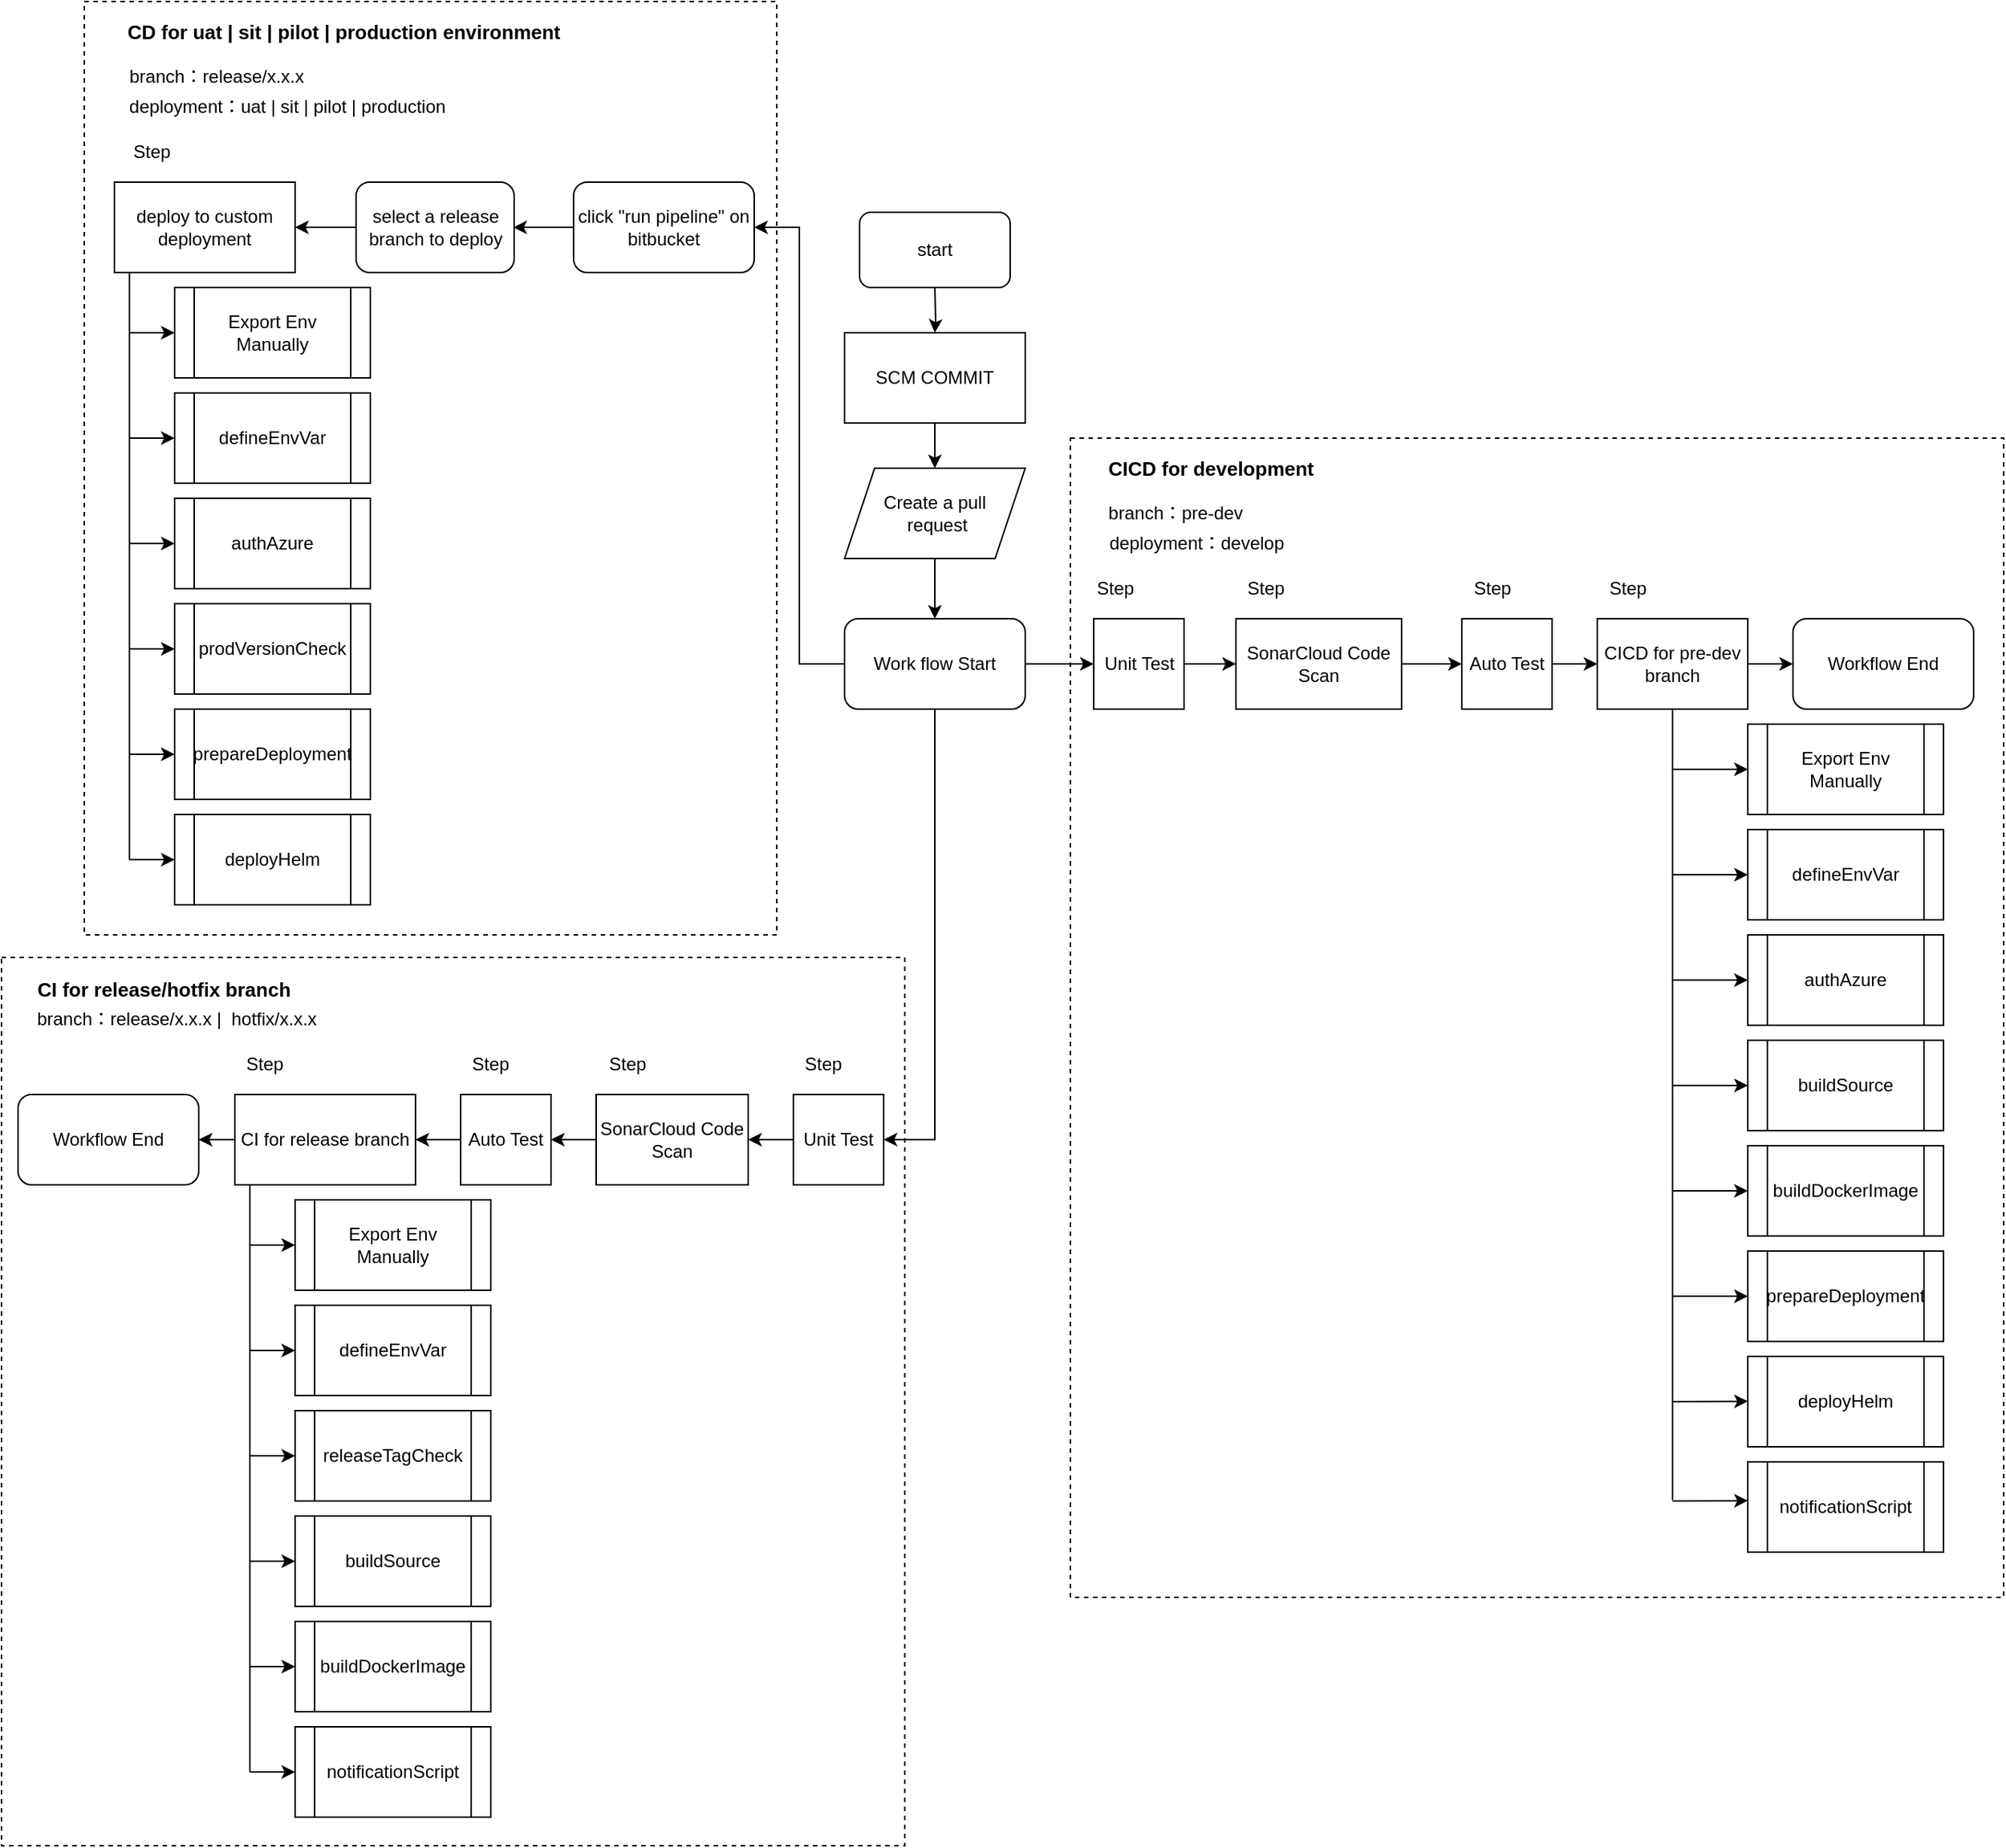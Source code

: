 <mxfile version="13.10.1" type="github">
  <diagram id="6a731a19-8d31-9384-78a2-239565b7b9f0" name="Page-1">
    <mxGraphModel dx="1821" dy="2028" grid="1" gridSize="10" guides="1" tooltips="1" connect="1" arrows="1" fold="1" page="1" pageScale="1" pageWidth="1169" pageHeight="827" background="#ffffff" math="0" shadow="0">
      <root>
        <mxCell id="0" />
        <mxCell id="1" parent="0" />
        <mxCell id="Xp_F8eB2ixiUf06vyhHW-21" value="" style="rounded=0;whiteSpace=wrap;html=1;dashed=1;fillColor=none;" vertex="1" parent="1">
          <mxGeometry x="630" y="-640" width="620" height="770" as="geometry" />
        </mxCell>
        <mxCell id="Xp_F8eB2ixiUf06vyhHW-13" value="" style="rounded=0;whiteSpace=wrap;html=1;dashed=1;fillColor=none;" vertex="1" parent="1">
          <mxGeometry x="-80" y="-295" width="600" height="590" as="geometry" />
        </mxCell>
        <mxCell id="GO7fzhzILklxyF-hlyMG-145" value="" style="edgeStyle=orthogonalEdgeStyle;rounded=0;orthogonalLoop=1;jettySize=auto;html=1;" parent="1" target="GO7fzhzILklxyF-hlyMG-144" edge="1">
          <mxGeometry relative="1" as="geometry">
            <mxPoint x="540.0" y="-740.0" as="sourcePoint" />
          </mxGeometry>
        </mxCell>
        <mxCell id="GO7fzhzILklxyF-hlyMG-143" value="start" style="rounded=1;whiteSpace=wrap;html=1;" parent="1" vertex="1">
          <mxGeometry x="490" y="-790" width="100" height="50" as="geometry" />
        </mxCell>
        <mxCell id="GO7fzhzILklxyF-hlyMG-148" value="" style="edgeStyle=orthogonalEdgeStyle;rounded=0;orthogonalLoop=1;jettySize=auto;html=1;" parent="1" source="GO7fzhzILklxyF-hlyMG-144" target="GO7fzhzILklxyF-hlyMG-146" edge="1">
          <mxGeometry relative="1" as="geometry" />
        </mxCell>
        <mxCell id="GO7fzhzILklxyF-hlyMG-144" value="SCM COMMIT" style="rounded=0;whiteSpace=wrap;html=1;" parent="1" vertex="1">
          <mxGeometry x="480" y="-710" width="120" height="60" as="geometry" />
        </mxCell>
        <mxCell id="GO7fzhzILklxyF-hlyMG-150" style="edgeStyle=orthogonalEdgeStyle;rounded=0;orthogonalLoop=1;jettySize=auto;html=1;exitX=0.5;exitY=1;exitDx=0;exitDy=0;entryX=0.5;entryY=0;entryDx=0;entryDy=0;" parent="1" source="GO7fzhzILklxyF-hlyMG-146" target="GO7fzhzILklxyF-hlyMG-149" edge="1">
          <mxGeometry relative="1" as="geometry" />
        </mxCell>
        <mxCell id="GO7fzhzILklxyF-hlyMG-146" value="Create a pull&lt;br&gt;&amp;nbsp;request" style="shape=parallelogram;perimeter=parallelogramPerimeter;whiteSpace=wrap;html=1;fixedSize=1;" parent="1" vertex="1">
          <mxGeometry x="480" y="-620" width="120" height="60" as="geometry" />
        </mxCell>
        <mxCell id="GO7fzhzILklxyF-hlyMG-149" value="Work flow Start" style="rounded=1;whiteSpace=wrap;html=1;" parent="1" vertex="1">
          <mxGeometry x="480" y="-520" width="120" height="60" as="geometry" />
        </mxCell>
        <mxCell id="GO7fzhzILklxyF-hlyMG-163" value="" style="edgeStyle=orthogonalEdgeStyle;rounded=0;orthogonalLoop=1;jettySize=auto;html=1;" parent="1" source="GO7fzhzILklxyF-hlyMG-151" target="GO7fzhzILklxyF-hlyMG-162" edge="1">
          <mxGeometry relative="1" as="geometry" />
        </mxCell>
        <mxCell id="GO7fzhzILklxyF-hlyMG-151" value="&lt;span&gt;SonarCloud Code Scan&lt;/span&gt;" style="rounded=0;whiteSpace=wrap;html=1;" parent="1" vertex="1">
          <mxGeometry x="740" y="-520" width="110" height="60" as="geometry" />
        </mxCell>
        <mxCell id="GO7fzhzILklxyF-hlyMG-152" value="Step" style="text;html=1;strokeColor=none;fillColor=none;align=center;verticalAlign=middle;whiteSpace=wrap;rounded=0;" parent="1" vertex="1">
          <mxGeometry x="740" y="-550" width="40" height="20" as="geometry" />
        </mxCell>
        <mxCell id="GO7fzhzILklxyF-hlyMG-161" style="edgeStyle=orthogonalEdgeStyle;rounded=0;orthogonalLoop=1;jettySize=auto;html=1;exitX=1;exitY=0.5;exitDx=0;exitDy=0;entryX=0.5;entryY=1;entryDx=0;entryDy=0;" parent="1" source="GO7fzhzILklxyF-hlyMG-149" target="Xp_F8eB2ixiUf06vyhHW-100" edge="1">
          <mxGeometry relative="1" as="geometry">
            <mxPoint x="585" y="-390" as="sourcePoint" />
            <mxPoint x="640" y="-490" as="targetPoint" />
          </mxGeometry>
        </mxCell>
        <mxCell id="GO7fzhzILklxyF-hlyMG-166" value="" style="edgeStyle=orthogonalEdgeStyle;rounded=0;orthogonalLoop=1;jettySize=auto;html=1;" parent="1" source="GO7fzhzILklxyF-hlyMG-162" target="GO7fzhzILklxyF-hlyMG-165" edge="1">
          <mxGeometry relative="1" as="geometry" />
        </mxCell>
        <mxCell id="GO7fzhzILklxyF-hlyMG-162" value="Auto Test" style="whiteSpace=wrap;html=1;rounded=0;direction=south;" parent="1" vertex="1">
          <mxGeometry x="890" y="-520" width="60" height="60" as="geometry" />
        </mxCell>
        <mxCell id="GO7fzhzILklxyF-hlyMG-164" value="Step" style="text;html=1;align=center;verticalAlign=middle;resizable=0;points=[];autosize=1;" parent="1" vertex="1">
          <mxGeometry x="890" y="-550" width="40" height="20" as="geometry" />
        </mxCell>
        <mxCell id="GO7fzhzILklxyF-hlyMG-165" value="CICD for pre-dev branch" style="whiteSpace=wrap;html=1;rounded=0;" parent="1" vertex="1">
          <mxGeometry x="980" y="-520" width="100" height="60" as="geometry" />
        </mxCell>
        <mxCell id="GO7fzhzILklxyF-hlyMG-167" value="Step" style="text;html=1;align=center;verticalAlign=middle;resizable=0;points=[];autosize=1;" parent="1" vertex="1">
          <mxGeometry x="980" y="-550" width="40" height="20" as="geometry" />
        </mxCell>
        <mxCell id="GO7fzhzILklxyF-hlyMG-170" value="" style="endArrow=none;html=1;entryX=0.5;entryY=1;entryDx=0;entryDy=0;" parent="1" target="GO7fzhzILklxyF-hlyMG-165" edge="1">
          <mxGeometry width="50" height="50" relative="1" as="geometry">
            <mxPoint x="1030" as="sourcePoint" />
            <mxPoint x="1119.5" y="-430" as="targetPoint" />
            <Array as="points">
              <mxPoint x="1030" y="70" />
            </Array>
          </mxGeometry>
        </mxCell>
        <mxCell id="GO7fzhzILklxyF-hlyMG-172" value="" style="endArrow=classic;html=1;entryX=0;entryY=0.5;entryDx=0;entryDy=0;" parent="1" edge="1" target="GO7fzhzILklxyF-hlyMG-175">
          <mxGeometry width="50" height="50" relative="1" as="geometry">
            <mxPoint x="1030" y="-420" as="sourcePoint" />
            <mxPoint x="1110" y="-420" as="targetPoint" />
          </mxGeometry>
        </mxCell>
        <mxCell id="GO7fzhzILklxyF-hlyMG-173" value="" style="endArrow=classic;html=1;entryX=0;entryY=0.5;entryDx=0;entryDy=0;" parent="1" edge="1" target="GO7fzhzILklxyF-hlyMG-176">
          <mxGeometry width="50" height="50" relative="1" as="geometry">
            <mxPoint x="1030" y="-350" as="sourcePoint" />
            <mxPoint x="1110" y="-350" as="targetPoint" />
          </mxGeometry>
        </mxCell>
        <mxCell id="GO7fzhzILklxyF-hlyMG-174" value="" style="endArrow=classic;html=1;entryX=0;entryY=0.5;entryDx=0;entryDy=0;entryPerimeter=0;" parent="1" edge="1" target="GO7fzhzILklxyF-hlyMG-177">
          <mxGeometry width="50" height="50" relative="1" as="geometry">
            <mxPoint x="1030" y="-280" as="sourcePoint" />
            <mxPoint x="1110" y="-280" as="targetPoint" />
          </mxGeometry>
        </mxCell>
        <mxCell id="GO7fzhzILklxyF-hlyMG-175" value="Export Env Manually" style="shape=process;whiteSpace=wrap;html=1;backgroundOutline=1;" parent="1" vertex="1">
          <mxGeometry x="1080" y="-450" width="130" height="60" as="geometry" />
        </mxCell>
        <mxCell id="GO7fzhzILklxyF-hlyMG-176" value="defineEnvVar" style="shape=process;whiteSpace=wrap;html=1;backgroundOutline=1;" parent="1" vertex="1">
          <mxGeometry x="1080" y="-380" width="130" height="60" as="geometry" />
        </mxCell>
        <mxCell id="GO7fzhzILklxyF-hlyMG-177" value="authAzure" style="shape=process;whiteSpace=wrap;html=1;backgroundOutline=1;" parent="1" vertex="1">
          <mxGeometry x="1080" y="-310" width="130" height="60" as="geometry" />
        </mxCell>
        <mxCell id="GO7fzhzILklxyF-hlyMG-178" value="" style="endArrow=classic;html=1;entryX=0;entryY=0.5;entryDx=0;entryDy=0;" parent="1" edge="1" target="GO7fzhzILklxyF-hlyMG-179">
          <mxGeometry width="50" height="50" relative="1" as="geometry">
            <mxPoint x="1030" y="-210" as="sourcePoint" />
            <mxPoint x="1110" y="-210" as="targetPoint" />
          </mxGeometry>
        </mxCell>
        <mxCell id="GO7fzhzILklxyF-hlyMG-179" value="buildSource" style="shape=process;whiteSpace=wrap;html=1;backgroundOutline=1;" parent="1" vertex="1">
          <mxGeometry x="1080" y="-240" width="130" height="60" as="geometry" />
        </mxCell>
        <mxCell id="Xp_F8eB2ixiUf06vyhHW-60" style="edgeStyle=orthogonalEdgeStyle;rounded=0;orthogonalLoop=1;jettySize=auto;html=1;exitX=0.5;exitY=1;exitDx=0;exitDy=0;entryX=0.5;entryY=0;entryDx=0;entryDy=0;" edge="1" parent="1" source="GO7fzhzILklxyF-hlyMG-149" target="Xp_F8eB2ixiUf06vyhHW-106">
          <mxGeometry relative="1" as="geometry">
            <mxPoint x="540" y="-370" as="sourcePoint" />
            <mxPoint x="529.8" y="-202.32" as="targetPoint" />
            <Array as="points">
              <mxPoint x="540" y="-174" />
            </Array>
          </mxGeometry>
        </mxCell>
        <mxCell id="Xp_F8eB2ixiUf06vyhHW-83" value="" style="edgeStyle=orthogonalEdgeStyle;rounded=0;orthogonalLoop=1;jettySize=auto;html=1;exitX=0;exitY=0.5;exitDx=0;exitDy=0;entryX=1;entryY=0.5;entryDx=0;entryDy=0;" edge="1" parent="1" source="GO7fzhzILklxyF-hlyMG-149" target="Xp_F8eB2ixiUf06vyhHW-92">
          <mxGeometry relative="1" as="geometry">
            <mxPoint x="370" y="-790" as="targetPoint" />
            <Array as="points">
              <mxPoint x="450" y="-490" />
              <mxPoint x="450" y="-780" />
            </Array>
          </mxGeometry>
        </mxCell>
        <mxCell id="Xp_F8eB2ixiUf06vyhHW-1" value="buildDockerImage" style="shape=process;whiteSpace=wrap;html=1;backgroundOutline=1;" vertex="1" parent="1">
          <mxGeometry x="1080" y="-170" width="130" height="60" as="geometry" />
        </mxCell>
        <mxCell id="Xp_F8eB2ixiUf06vyhHW-2" value="" style="endArrow=classic;html=1;" edge="1" parent="1">
          <mxGeometry width="50" height="50" relative="1" as="geometry">
            <mxPoint x="1030" y="-140" as="sourcePoint" />
            <mxPoint x="1080" y="-140" as="targetPoint" />
          </mxGeometry>
        </mxCell>
        <mxCell id="Xp_F8eB2ixiUf06vyhHW-3" value="" style="endArrow=classic;html=1;entryX=0;entryY=0.5;entryDx=0;entryDy=0;" edge="1" parent="1" target="Xp_F8eB2ixiUf06vyhHW-4">
          <mxGeometry width="50" height="50" relative="1" as="geometry">
            <mxPoint x="1030" y="-70" as="sourcePoint" />
            <mxPoint x="1110" y="-70" as="targetPoint" />
          </mxGeometry>
        </mxCell>
        <mxCell id="Xp_F8eB2ixiUf06vyhHW-4" value="prepareDeployment" style="shape=process;whiteSpace=wrap;html=1;backgroundOutline=1;" vertex="1" parent="1">
          <mxGeometry x="1080" y="-100" width="130" height="60" as="geometry" />
        </mxCell>
        <mxCell id="Xp_F8eB2ixiUf06vyhHW-5" value="deployHelm" style="shape=process;whiteSpace=wrap;html=1;backgroundOutline=1;" vertex="1" parent="1">
          <mxGeometry x="1080" y="-30" width="130" height="60" as="geometry" />
        </mxCell>
        <mxCell id="Xp_F8eB2ixiUf06vyhHW-6" value="" style="endArrow=classic;html=1;" edge="1" parent="1">
          <mxGeometry width="50" height="50" relative="1" as="geometry">
            <mxPoint x="1030" as="sourcePoint" />
            <mxPoint x="1080" y="-0.21" as="targetPoint" />
          </mxGeometry>
        </mxCell>
        <mxCell id="Xp_F8eB2ixiUf06vyhHW-14" value="branch：pre-dev" style="text;html=1;strokeColor=none;fillColor=none;align=center;verticalAlign=middle;whiteSpace=wrap;rounded=0;dashed=1;" vertex="1" parent="1">
          <mxGeometry x="640" y="-600" width="120" height="20" as="geometry" />
        </mxCell>
        <mxCell id="Xp_F8eB2ixiUf06vyhHW-15" value="deployment：develop" style="text;html=1;strokeColor=none;fillColor=none;align=center;verticalAlign=middle;whiteSpace=wrap;rounded=0;dashed=1;" vertex="1" parent="1">
          <mxGeometry x="654" y="-580" width="120" height="20" as="geometry" />
        </mxCell>
        <mxCell id="Xp_F8eB2ixiUf06vyhHW-9" value="Workflow End" style="rounded=1;whiteSpace=wrap;html=1;" vertex="1" parent="1">
          <mxGeometry x="1110" y="-520" width="120" height="60" as="geometry" />
        </mxCell>
        <mxCell id="Xp_F8eB2ixiUf06vyhHW-17" value="" style="edgeStyle=orthogonalEdgeStyle;rounded=0;orthogonalLoop=1;jettySize=auto;html=1;" edge="1" parent="1" source="GO7fzhzILklxyF-hlyMG-165" target="Xp_F8eB2ixiUf06vyhHW-9">
          <mxGeometry relative="1" as="geometry">
            <mxPoint x="1120" y="-490" as="sourcePoint" />
            <mxPoint x="1240" y="-490" as="targetPoint" />
          </mxGeometry>
        </mxCell>
        <mxCell id="Xp_F8eB2ixiUf06vyhHW-104" value="" style="edgeStyle=orthogonalEdgeStyle;rounded=0;orthogonalLoop=1;jettySize=auto;html=1;" edge="1" parent="1" source="Xp_F8eB2ixiUf06vyhHW-19" target="Xp_F8eB2ixiUf06vyhHW-103">
          <mxGeometry relative="1" as="geometry" />
        </mxCell>
        <mxCell id="Xp_F8eB2ixiUf06vyhHW-19" value="CI for release branch" style="whiteSpace=wrap;html=1;" vertex="1" parent="1">
          <mxGeometry x="75" y="-204" width="120" height="60" as="geometry" />
        </mxCell>
        <mxCell id="Xp_F8eB2ixiUf06vyhHW-33" value="" style="endArrow=none;html=1;entryX=0.5;entryY=1;entryDx=0;entryDy=0;" edge="1" parent="1">
          <mxGeometry width="50" height="50" relative="1" as="geometry">
            <mxPoint x="85" y="246" as="sourcePoint" />
            <mxPoint x="85" y="-144" as="targetPoint" />
          </mxGeometry>
        </mxCell>
        <mxCell id="Xp_F8eB2ixiUf06vyhHW-34" value="" style="endArrow=classic;html=1;entryX=0;entryY=0.5;entryDx=0;entryDy=0;" edge="1" parent="1" target="Xp_F8eB2ixiUf06vyhHW-37">
          <mxGeometry width="50" height="50" relative="1" as="geometry">
            <mxPoint x="85" y="-104" as="sourcePoint" />
            <mxPoint x="165" y="-104" as="targetPoint" />
          </mxGeometry>
        </mxCell>
        <mxCell id="Xp_F8eB2ixiUf06vyhHW-35" value="" style="endArrow=classic;html=1;entryX=0;entryY=0.5;entryDx=0;entryDy=0;" edge="1" parent="1" target="Xp_F8eB2ixiUf06vyhHW-38">
          <mxGeometry width="50" height="50" relative="1" as="geometry">
            <mxPoint x="85" y="-34" as="sourcePoint" />
            <mxPoint x="165" y="-34" as="targetPoint" />
          </mxGeometry>
        </mxCell>
        <mxCell id="Xp_F8eB2ixiUf06vyhHW-36" value="" style="endArrow=classic;html=1;entryX=0;entryY=0.5;entryDx=0;entryDy=0;entryPerimeter=0;" edge="1" parent="1" target="Xp_F8eB2ixiUf06vyhHW-39">
          <mxGeometry width="50" height="50" relative="1" as="geometry">
            <mxPoint x="85" y="36" as="sourcePoint" />
            <mxPoint x="165" y="36" as="targetPoint" />
          </mxGeometry>
        </mxCell>
        <mxCell id="Xp_F8eB2ixiUf06vyhHW-37" value="Export Env Manually" style="shape=process;whiteSpace=wrap;html=1;backgroundOutline=1;" vertex="1" parent="1">
          <mxGeometry x="115" y="-134" width="130" height="60" as="geometry" />
        </mxCell>
        <mxCell id="Xp_F8eB2ixiUf06vyhHW-38" value="defineEnvVar" style="shape=process;whiteSpace=wrap;html=1;backgroundOutline=1;" vertex="1" parent="1">
          <mxGeometry x="115" y="-64" width="130" height="60" as="geometry" />
        </mxCell>
        <mxCell id="Xp_F8eB2ixiUf06vyhHW-39" value="releaseTagCheck" style="shape=process;whiteSpace=wrap;html=1;backgroundOutline=1;" vertex="1" parent="1">
          <mxGeometry x="115" y="6" width="130" height="60" as="geometry" />
        </mxCell>
        <mxCell id="Xp_F8eB2ixiUf06vyhHW-40" value="" style="endArrow=classic;html=1;entryX=0;entryY=0.5;entryDx=0;entryDy=0;" edge="1" parent="1" target="Xp_F8eB2ixiUf06vyhHW-41">
          <mxGeometry width="50" height="50" relative="1" as="geometry">
            <mxPoint x="85" y="106" as="sourcePoint" />
            <mxPoint x="165" y="106" as="targetPoint" />
          </mxGeometry>
        </mxCell>
        <mxCell id="Xp_F8eB2ixiUf06vyhHW-41" value="buildSource" style="shape=process;whiteSpace=wrap;html=1;backgroundOutline=1;" vertex="1" parent="1">
          <mxGeometry x="115" y="76" width="130" height="60" as="geometry" />
        </mxCell>
        <mxCell id="Xp_F8eB2ixiUf06vyhHW-42" value="buildDockerImage" style="shape=process;whiteSpace=wrap;html=1;backgroundOutline=1;" vertex="1" parent="1">
          <mxGeometry x="115" y="146" width="130" height="60" as="geometry" />
        </mxCell>
        <mxCell id="Xp_F8eB2ixiUf06vyhHW-43" value="" style="endArrow=classic;html=1;" edge="1" parent="1">
          <mxGeometry width="50" height="50" relative="1" as="geometry">
            <mxPoint x="85" y="176" as="sourcePoint" />
            <mxPoint x="115" y="176" as="targetPoint" />
          </mxGeometry>
        </mxCell>
        <mxCell id="Xp_F8eB2ixiUf06vyhHW-44" value="" style="endArrow=classic;html=1;entryX=0;entryY=0.5;entryDx=0;entryDy=0;" edge="1" parent="1" target="Xp_F8eB2ixiUf06vyhHW-45">
          <mxGeometry width="50" height="50" relative="1" as="geometry">
            <mxPoint x="85" y="246" as="sourcePoint" />
            <mxPoint x="165" y="246" as="targetPoint" />
          </mxGeometry>
        </mxCell>
        <mxCell id="Xp_F8eB2ixiUf06vyhHW-45" value="notificationScript" style="shape=process;whiteSpace=wrap;html=1;backgroundOutline=1;" vertex="1" parent="1">
          <mxGeometry x="115" y="216" width="130" height="60" as="geometry" />
        </mxCell>
        <mxCell id="Xp_F8eB2ixiUf06vyhHW-48" value="branch：release/x.x.x |&amp;nbsp; hotfix/x.x.x" style="text;html=1;strokeColor=none;fillColor=none;align=center;verticalAlign=middle;whiteSpace=wrap;rounded=0;dashed=1;" vertex="1" parent="1">
          <mxGeometry x="-63" y="-264" width="199" height="20" as="geometry" />
        </mxCell>
        <mxCell id="Xp_F8eB2ixiUf06vyhHW-49" value="deployment：uat | sit | pilot | production" style="text;html=1;strokeColor=none;fillColor=none;align=center;verticalAlign=middle;whiteSpace=wrap;rounded=0;dashed=1;" vertex="1" parent="1">
          <mxGeometry y="-870" width="220" height="20" as="geometry" />
        </mxCell>
        <mxCell id="Xp_F8eB2ixiUf06vyhHW-50" value="notificationScript" style="shape=process;whiteSpace=wrap;html=1;backgroundOutline=1;" vertex="1" parent="1">
          <mxGeometry x="1080" y="40" width="130" height="60" as="geometry" />
        </mxCell>
        <mxCell id="Xp_F8eB2ixiUf06vyhHW-51" value="" style="endArrow=classic;html=1;" edge="1" parent="1">
          <mxGeometry width="50" height="50" relative="1" as="geometry">
            <mxPoint x="1030" y="66" as="sourcePoint" />
            <mxPoint x="1080" y="65.79" as="targetPoint" />
          </mxGeometry>
        </mxCell>
        <mxCell id="Xp_F8eB2ixiUf06vyhHW-56" value="" style="edgeStyle=orthogonalEdgeStyle;rounded=0;orthogonalLoop=1;jettySize=auto;html=1;" edge="1" parent="1" source="Xp_F8eB2ixiUf06vyhHW-54" target="Xp_F8eB2ixiUf06vyhHW-55">
          <mxGeometry relative="1" as="geometry" />
        </mxCell>
        <mxCell id="Xp_F8eB2ixiUf06vyhHW-54" value="&lt;span&gt;SonarCloud Code Scan&lt;/span&gt;" style="rounded=0;whiteSpace=wrap;html=1;" vertex="1" parent="1">
          <mxGeometry x="315" y="-204" width="101" height="60" as="geometry" />
        </mxCell>
        <mxCell id="Xp_F8eB2ixiUf06vyhHW-58" style="edgeStyle=orthogonalEdgeStyle;rounded=0;orthogonalLoop=1;jettySize=auto;html=1;exitX=0.5;exitY=1;exitDx=0;exitDy=0;entryX=1;entryY=0.5;entryDx=0;entryDy=0;" edge="1" parent="1" source="Xp_F8eB2ixiUf06vyhHW-55" target="Xp_F8eB2ixiUf06vyhHW-19">
          <mxGeometry relative="1" as="geometry" />
        </mxCell>
        <mxCell id="Xp_F8eB2ixiUf06vyhHW-55" value="Auto Test" style="whiteSpace=wrap;html=1;rounded=0;direction=south;" vertex="1" parent="1">
          <mxGeometry x="225" y="-204" width="60" height="60" as="geometry" />
        </mxCell>
        <mxCell id="Xp_F8eB2ixiUf06vyhHW-62" value="" style="rounded=0;whiteSpace=wrap;html=1;dashed=1;fillColor=none;" vertex="1" parent="1">
          <mxGeometry x="-25" y="-930" width="460" height="620" as="geometry" />
        </mxCell>
        <mxCell id="Xp_F8eB2ixiUf06vyhHW-63" value="deploy to custom deployment" style="whiteSpace=wrap;html=1;" vertex="1" parent="1">
          <mxGeometry x="-5" y="-810" width="120" height="60" as="geometry" />
        </mxCell>
        <mxCell id="Xp_F8eB2ixiUf06vyhHW-64" value="" style="endArrow=none;html=1;entryX=0.5;entryY=1;entryDx=0;entryDy=0;" edge="1" parent="1">
          <mxGeometry width="50" height="50" relative="1" as="geometry">
            <mxPoint x="5" y="-360" as="sourcePoint" />
            <mxPoint x="5" y="-750" as="targetPoint" />
          </mxGeometry>
        </mxCell>
        <mxCell id="Xp_F8eB2ixiUf06vyhHW-65" value="" style="endArrow=classic;html=1;entryX=0;entryY=0.5;entryDx=0;entryDy=0;" edge="1" parent="1" target="Xp_F8eB2ixiUf06vyhHW-68">
          <mxGeometry width="50" height="50" relative="1" as="geometry">
            <mxPoint x="5" y="-710" as="sourcePoint" />
            <mxPoint x="85" y="-710" as="targetPoint" />
          </mxGeometry>
        </mxCell>
        <mxCell id="Xp_F8eB2ixiUf06vyhHW-66" value="" style="endArrow=classic;html=1;entryX=0;entryY=0.5;entryDx=0;entryDy=0;" edge="1" parent="1" target="Xp_F8eB2ixiUf06vyhHW-69">
          <mxGeometry width="50" height="50" relative="1" as="geometry">
            <mxPoint x="5" y="-640" as="sourcePoint" />
            <mxPoint x="85" y="-640" as="targetPoint" />
          </mxGeometry>
        </mxCell>
        <mxCell id="Xp_F8eB2ixiUf06vyhHW-67" value="" style="endArrow=classic;html=1;entryX=0;entryY=0.5;entryDx=0;entryDy=0;entryPerimeter=0;" edge="1" parent="1" target="Xp_F8eB2ixiUf06vyhHW-70">
          <mxGeometry width="50" height="50" relative="1" as="geometry">
            <mxPoint x="5" y="-570" as="sourcePoint" />
            <mxPoint x="85" y="-570" as="targetPoint" />
          </mxGeometry>
        </mxCell>
        <mxCell id="Xp_F8eB2ixiUf06vyhHW-68" value="Export Env Manually" style="shape=process;whiteSpace=wrap;html=1;backgroundOutline=1;" vertex="1" parent="1">
          <mxGeometry x="35" y="-740" width="130" height="60" as="geometry" />
        </mxCell>
        <mxCell id="Xp_F8eB2ixiUf06vyhHW-69" value="defineEnvVar" style="shape=process;whiteSpace=wrap;html=1;backgroundOutline=1;" vertex="1" parent="1">
          <mxGeometry x="35" y="-670" width="130" height="60" as="geometry" />
        </mxCell>
        <mxCell id="Xp_F8eB2ixiUf06vyhHW-70" value="authAzure" style="shape=process;whiteSpace=wrap;html=1;backgroundOutline=1;" vertex="1" parent="1">
          <mxGeometry x="35" y="-600" width="130" height="60" as="geometry" />
        </mxCell>
        <mxCell id="Xp_F8eB2ixiUf06vyhHW-71" value="" style="endArrow=classic;html=1;entryX=0;entryY=0.5;entryDx=0;entryDy=0;" edge="1" parent="1" target="Xp_F8eB2ixiUf06vyhHW-72">
          <mxGeometry width="50" height="50" relative="1" as="geometry">
            <mxPoint x="5" y="-500" as="sourcePoint" />
            <mxPoint x="85" y="-500" as="targetPoint" />
          </mxGeometry>
        </mxCell>
        <mxCell id="Xp_F8eB2ixiUf06vyhHW-72" value="prodVersionCheck" style="shape=process;whiteSpace=wrap;html=1;backgroundOutline=1;" vertex="1" parent="1">
          <mxGeometry x="35" y="-530" width="130" height="60" as="geometry" />
        </mxCell>
        <mxCell id="Xp_F8eB2ixiUf06vyhHW-73" value="prepareDeployment" style="shape=process;whiteSpace=wrap;html=1;backgroundOutline=1;" vertex="1" parent="1">
          <mxGeometry x="35" y="-460" width="130" height="60" as="geometry" />
        </mxCell>
        <mxCell id="Xp_F8eB2ixiUf06vyhHW-74" value="" style="endArrow=classic;html=1;" edge="1" parent="1">
          <mxGeometry width="50" height="50" relative="1" as="geometry">
            <mxPoint x="5" y="-430" as="sourcePoint" />
            <mxPoint x="35" y="-430" as="targetPoint" />
          </mxGeometry>
        </mxCell>
        <mxCell id="Xp_F8eB2ixiUf06vyhHW-75" value="" style="endArrow=classic;html=1;entryX=0;entryY=0.5;entryDx=0;entryDy=0;" edge="1" parent="1" target="Xp_F8eB2ixiUf06vyhHW-76">
          <mxGeometry width="50" height="50" relative="1" as="geometry">
            <mxPoint x="5" y="-360" as="sourcePoint" />
            <mxPoint x="85" y="-360" as="targetPoint" />
          </mxGeometry>
        </mxCell>
        <mxCell id="Xp_F8eB2ixiUf06vyhHW-76" value="deployHelm" style="shape=process;whiteSpace=wrap;html=1;backgroundOutline=1;" vertex="1" parent="1">
          <mxGeometry x="35" y="-390" width="130" height="60" as="geometry" />
        </mxCell>
        <mxCell id="Xp_F8eB2ixiUf06vyhHW-84" value="Step" style="text;html=1;strokeColor=none;fillColor=none;align=center;verticalAlign=middle;whiteSpace=wrap;rounded=0;" vertex="1" parent="1">
          <mxGeometry x="316" y="-234" width="40" height="20" as="geometry" />
        </mxCell>
        <mxCell id="Xp_F8eB2ixiUf06vyhHW-85" value="Step" style="text;html=1;strokeColor=none;fillColor=none;align=center;verticalAlign=middle;whiteSpace=wrap;rounded=0;" vertex="1" parent="1">
          <mxGeometry x="225" y="-234" width="40" height="20" as="geometry" />
        </mxCell>
        <mxCell id="Xp_F8eB2ixiUf06vyhHW-86" value="Step" style="text;html=1;strokeColor=none;fillColor=none;align=center;verticalAlign=middle;whiteSpace=wrap;rounded=0;" vertex="1" parent="1">
          <mxGeometry x="75" y="-234" width="40" height="20" as="geometry" />
        </mxCell>
        <mxCell id="Xp_F8eB2ixiUf06vyhHW-87" value="Step" style="text;html=1;strokeColor=none;fillColor=none;align=center;verticalAlign=middle;whiteSpace=wrap;rounded=0;" vertex="1" parent="1">
          <mxGeometry y="-840" width="40" height="20" as="geometry" />
        </mxCell>
        <mxCell id="Xp_F8eB2ixiUf06vyhHW-93" value="" style="edgeStyle=orthogonalEdgeStyle;rounded=0;orthogonalLoop=1;jettySize=auto;html=1;" edge="1" parent="1" source="Xp_F8eB2ixiUf06vyhHW-92">
          <mxGeometry relative="1" as="geometry">
            <mxPoint x="259.98" y="-779.941" as="targetPoint" />
          </mxGeometry>
        </mxCell>
        <mxCell id="Xp_F8eB2ixiUf06vyhHW-92" value="click &quot;run pipeline&quot; on bitbucket" style="whiteSpace=wrap;html=1;rounded=1;" vertex="1" parent="1">
          <mxGeometry x="300" y="-810" width="120" height="60" as="geometry" />
        </mxCell>
        <mxCell id="Xp_F8eB2ixiUf06vyhHW-94" value="&lt;b&gt;&lt;font style=&quot;font-size: 13px&quot;&gt;CICD for development&lt;/font&gt;&lt;/b&gt;" style="text;html=1;strokeColor=none;fillColor=none;align=center;verticalAlign=middle;whiteSpace=wrap;rounded=0;dashed=1;" vertex="1" parent="1">
          <mxGeometry x="645.5" y="-630" width="154.5" height="20" as="geometry" />
        </mxCell>
        <mxCell id="Xp_F8eB2ixiUf06vyhHW-95" value="&lt;b&gt;&lt;font style=&quot;font-size: 13px&quot;&gt;CI for release/hotfix branch&lt;/font&gt;&lt;/b&gt;" style="text;html=1;strokeColor=none;fillColor=none;align=center;verticalAlign=middle;whiteSpace=wrap;rounded=0;dashed=1;" vertex="1" parent="1">
          <mxGeometry x="-64" y="-284" width="184" height="20" as="geometry" />
        </mxCell>
        <mxCell id="Xp_F8eB2ixiUf06vyhHW-97" value="&lt;b&gt;&lt;font style=&quot;font-size: 13px&quot;&gt;CD for uat | sit | pilot | production environment&lt;/font&gt;&lt;/b&gt;" style="text;html=1;strokeColor=none;fillColor=none;align=center;verticalAlign=middle;whiteSpace=wrap;rounded=0;dashed=1;" vertex="1" parent="1">
          <mxGeometry x="-5" y="-920" width="305" height="20" as="geometry" />
        </mxCell>
        <mxCell id="Xp_F8eB2ixiUf06vyhHW-98" value="branch：release/x.x.x" style="text;html=1;strokeColor=none;fillColor=none;align=center;verticalAlign=middle;whiteSpace=wrap;rounded=0;dashed=1;" vertex="1" parent="1">
          <mxGeometry x="3" y="-890" width="120" height="20" as="geometry" />
        </mxCell>
        <mxCell id="Xp_F8eB2ixiUf06vyhHW-101" value="" style="edgeStyle=orthogonalEdgeStyle;rounded=0;orthogonalLoop=1;jettySize=auto;html=1;entryX=0;entryY=0.5;entryDx=0;entryDy=0;" edge="1" parent="1" source="Xp_F8eB2ixiUf06vyhHW-100" target="GO7fzhzILklxyF-hlyMG-151">
          <mxGeometry relative="1" as="geometry" />
        </mxCell>
        <mxCell id="Xp_F8eB2ixiUf06vyhHW-100" value="Unit Test" style="whiteSpace=wrap;html=1;rounded=0;direction=south;" vertex="1" parent="1">
          <mxGeometry x="645.5" y="-520" width="60" height="60" as="geometry" />
        </mxCell>
        <mxCell id="Xp_F8eB2ixiUf06vyhHW-102" value="Step" style="text;html=1;strokeColor=none;fillColor=none;align=center;verticalAlign=middle;whiteSpace=wrap;rounded=0;" vertex="1" parent="1">
          <mxGeometry x="640" y="-550" width="40" height="20" as="geometry" />
        </mxCell>
        <mxCell id="Xp_F8eB2ixiUf06vyhHW-103" value="Workflow End" style="rounded=1;whiteSpace=wrap;html=1;" vertex="1" parent="1">
          <mxGeometry x="-69" y="-204" width="120" height="60" as="geometry" />
        </mxCell>
        <mxCell id="Xp_F8eB2ixiUf06vyhHW-107" value="" style="edgeStyle=orthogonalEdgeStyle;rounded=0;orthogonalLoop=1;jettySize=auto;html=1;entryX=1;entryY=0.5;entryDx=0;entryDy=0;" edge="1" parent="1" source="Xp_F8eB2ixiUf06vyhHW-106" target="Xp_F8eB2ixiUf06vyhHW-54">
          <mxGeometry relative="1" as="geometry">
            <mxPoint x="426" y="-174" as="targetPoint" />
          </mxGeometry>
        </mxCell>
        <mxCell id="Xp_F8eB2ixiUf06vyhHW-106" value="Unit Test" style="whiteSpace=wrap;html=1;rounded=0;direction=south;" vertex="1" parent="1">
          <mxGeometry x="446" y="-204" width="60" height="60" as="geometry" />
        </mxCell>
        <mxCell id="Xp_F8eB2ixiUf06vyhHW-109" value="Step" style="text;html=1;strokeColor=none;fillColor=none;align=center;verticalAlign=middle;whiteSpace=wrap;rounded=0;" vertex="1" parent="1">
          <mxGeometry x="446" y="-234" width="40" height="20" as="geometry" />
        </mxCell>
        <mxCell id="Xp_F8eB2ixiUf06vyhHW-112" value="" style="edgeStyle=orthogonalEdgeStyle;rounded=0;orthogonalLoop=1;jettySize=auto;html=1;entryX=1;entryY=0.5;entryDx=0;entryDy=0;" edge="1" parent="1" source="Xp_F8eB2ixiUf06vyhHW-110" target="Xp_F8eB2ixiUf06vyhHW-63">
          <mxGeometry relative="1" as="geometry">
            <mxPoint x="120" y="-780" as="targetPoint" />
          </mxGeometry>
        </mxCell>
        <mxCell id="Xp_F8eB2ixiUf06vyhHW-110" value="select a release branch to deploy" style="rounded=1;whiteSpace=wrap;html=1;fillColor=none;" vertex="1" parent="1">
          <mxGeometry x="155.5" y="-810" width="105" height="60" as="geometry" />
        </mxCell>
      </root>
    </mxGraphModel>
  </diagram>
</mxfile>
